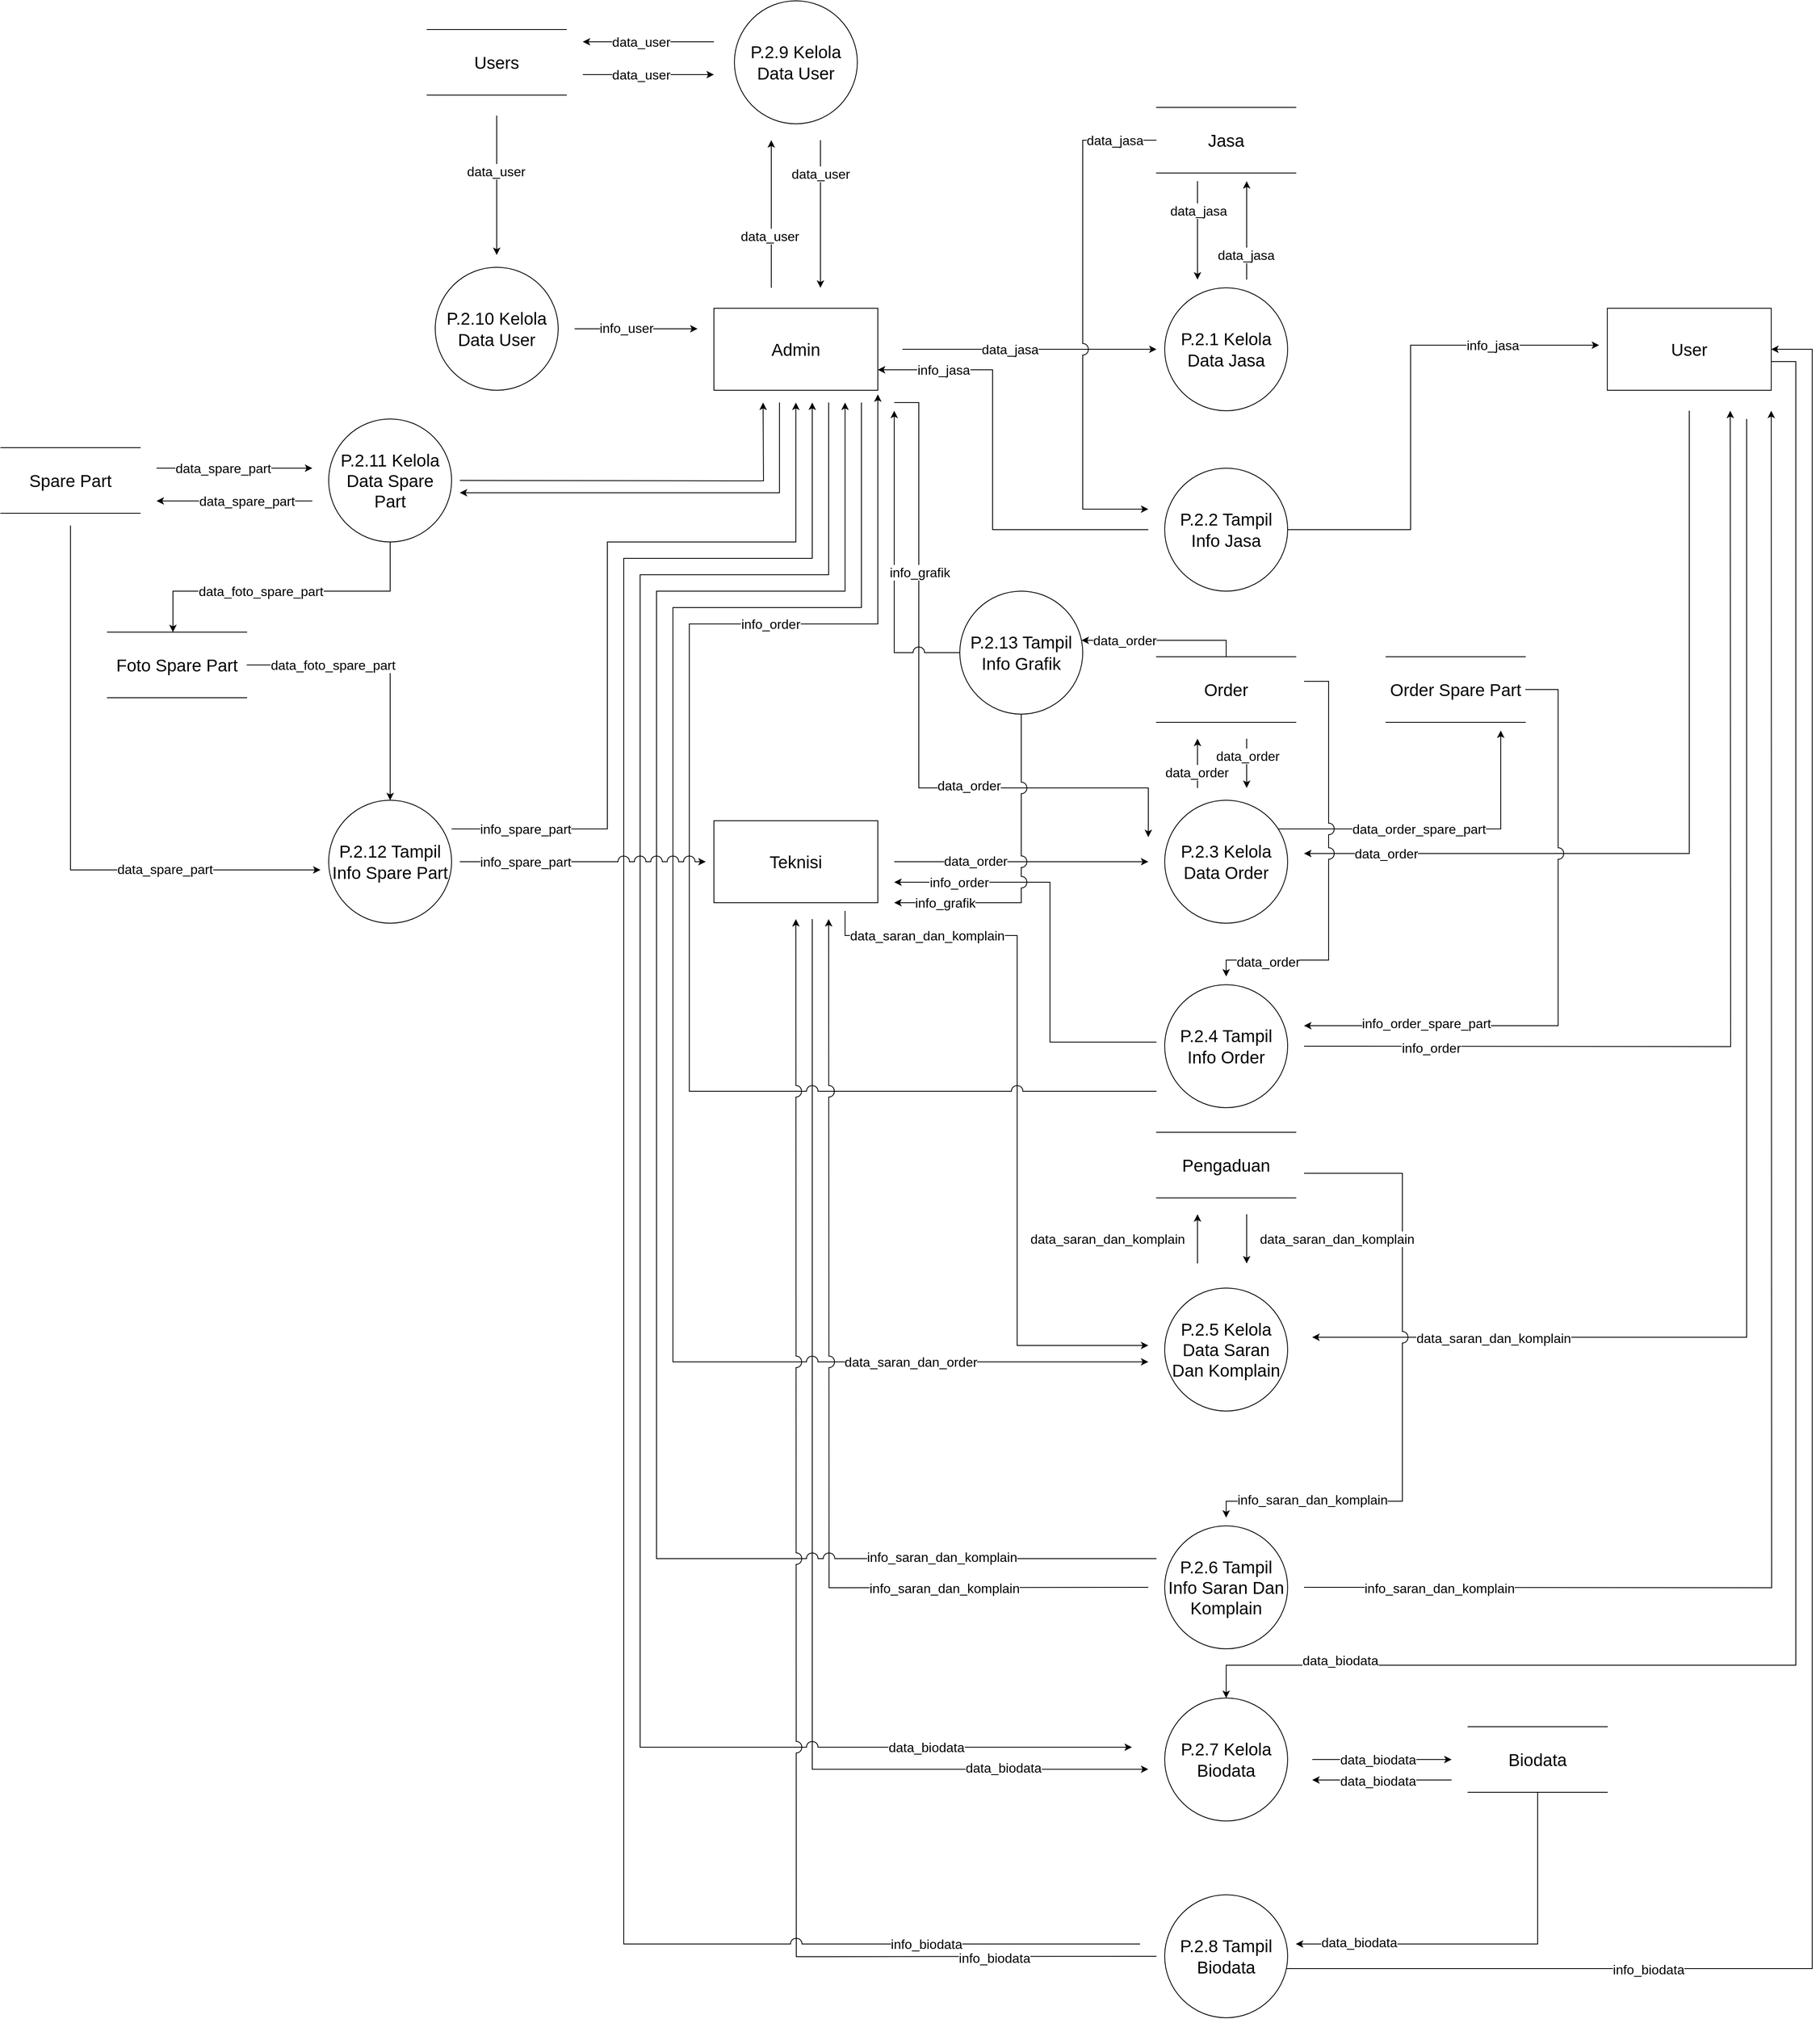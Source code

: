 <mxfile version="14.6.9" type="device"><diagram id="w1Unh3lNrorWxXxB8tH-" name="Page-1"><mxGraphModel dx="1483" dy="829" grid="1" gridSize="10" guides="1" tooltips="1" connect="1" arrows="1" fold="1" page="1" pageScale="1" pageWidth="3300" pageHeight="4681" math="0" shadow="0"><root><mxCell id="0"/><mxCell id="1" parent="0"/><mxCell id="UuaKGJRlWuBOhAWA-Xh8-10" style="edgeStyle=orthogonalEdgeStyle;rounded=0;orthogonalLoop=1;jettySize=auto;html=1;fontSize=21;jumpStyle=arc;jumpSize=14;" parent="1" edge="1"><mxGeometry relative="1" as="geometry"><mxPoint x="1630" y="1115" as="targetPoint"/><mxPoint x="1320" y="1115" as="sourcePoint"/></mxGeometry></mxCell><mxCell id="UuaKGJRlWuBOhAWA-Xh8-11" value="data_jasa" style="edgeLabel;html=1;align=center;verticalAlign=middle;resizable=0;points=[];fontSize=16;" parent="UuaKGJRlWuBOhAWA-Xh8-10" vertex="1" connectable="0"><mxGeometry x="-0.294" y="-5" relative="1" as="geometry"><mxPoint x="21" y="-5" as="offset"/></mxGeometry></mxCell><mxCell id="jmtIPmlPyoYbg2oE39mg-22" style="edgeStyle=orthogonalEdgeStyle;rounded=0;orthogonalLoop=1;jettySize=auto;html=1;fontSize=16;" parent="1" edge="1"><mxGeometry relative="1" as="geometry"><mxPoint x="1620" y="1710" as="targetPoint"/><mxPoint x="1310" y="1180" as="sourcePoint"/><Array as="points"><mxPoint x="1340" y="1180"/><mxPoint x="1340" y="1650"/><mxPoint x="1620" y="1650"/></Array></mxGeometry></mxCell><mxCell id="jmtIPmlPyoYbg2oE39mg-23" value="data_order" style="edgeLabel;html=1;align=center;verticalAlign=middle;resizable=0;points=[];fontSize=16;" parent="jmtIPmlPyoYbg2oE39mg-22" vertex="1" connectable="0"><mxGeometry x="0.504" y="3" relative="1" as="geometry"><mxPoint x="-71" as="offset"/></mxGeometry></mxCell><mxCell id="socjfnnnrOsSq2koSRuH-10" style="edgeStyle=orthogonalEdgeStyle;rounded=0;orthogonalLoop=1;jettySize=auto;html=1;fontSize=16;" parent="1" edge="1"><mxGeometry relative="1" as="geometry"><mxPoint x="1160" y="860" as="targetPoint"/><mxPoint x="1160" y="1040" as="sourcePoint"/></mxGeometry></mxCell><mxCell id="socjfnnnrOsSq2koSRuH-19" value="data_user" style="edgeLabel;html=1;align=center;verticalAlign=middle;resizable=0;points=[];fontSize=16;" parent="socjfnnnrOsSq2koSRuH-10" vertex="1" connectable="0"><mxGeometry x="-0.298" y="2" relative="1" as="geometry"><mxPoint as="offset"/></mxGeometry></mxCell><mxCell id="iPuf5PxbCSKWWS8DjYKo-8" style="edgeStyle=orthogonalEdgeStyle;rounded=0;orthogonalLoop=1;jettySize=auto;html=1;" parent="1" edge="1"><mxGeometry relative="1" as="geometry"><mxPoint x="780" y="1290" as="targetPoint"/><mxPoint x="1170" y="1180" as="sourcePoint"/><Array as="points"><mxPoint x="1170" y="1290"/></Array></mxGeometry></mxCell><mxCell id="UuaKGJRlWuBOhAWA-Xh8-1" value="Admin" style="rounded=0;whiteSpace=wrap;html=1;fontSize=21;" parent="1" vertex="1"><mxGeometry x="1090" y="1065" width="200" height="100" as="geometry"/></mxCell><mxCell id="jmtIPmlPyoYbg2oE39mg-12" style="edgeStyle=orthogonalEdgeStyle;rounded=0;orthogonalLoop=1;jettySize=auto;html=1;fontSize=16;" parent="1" edge="1"><mxGeometry relative="1" as="geometry"><mxPoint x="1620" y="1740" as="targetPoint"/><mxPoint x="1310" y="1740" as="sourcePoint"/></mxGeometry></mxCell><mxCell id="jmtIPmlPyoYbg2oE39mg-13" value="data_order" style="edgeLabel;html=1;align=center;verticalAlign=middle;resizable=0;points=[];fontSize=16;" parent="jmtIPmlPyoYbg2oE39mg-12" vertex="1" connectable="0"><mxGeometry x="-0.366" y="1" relative="1" as="geometry"><mxPoint as="offset"/></mxGeometry></mxCell><mxCell id="jmtIPmlPyoYbg2oE39mg-34" style="edgeStyle=orthogonalEdgeStyle;rounded=0;orthogonalLoop=1;jettySize=auto;html=1;fontSize=16;" parent="1" edge="1"><mxGeometry relative="1" as="geometry"><mxPoint x="1620" y="2330" as="targetPoint"/><mxPoint x="1250" y="1800" as="sourcePoint"/><Array as="points"><mxPoint x="1250" y="1800"/><mxPoint x="1250" y="1830"/><mxPoint x="1460" y="1830"/><mxPoint x="1460" y="2330"/></Array></mxGeometry></mxCell><mxCell id="jmtIPmlPyoYbg2oE39mg-35" value="data_saran_dan_komplain" style="edgeLabel;html=1;align=center;verticalAlign=middle;resizable=0;points=[];fontSize=16;" parent="jmtIPmlPyoYbg2oE39mg-34" vertex="1" connectable="0"><mxGeometry x="0.776" y="3" relative="1" as="geometry"><mxPoint x="-169" y="-497" as="offset"/></mxGeometry></mxCell><mxCell id="jmtIPmlPyoYbg2oE39mg-59" style="edgeStyle=orthogonalEdgeStyle;rounded=0;orthogonalLoop=1;jettySize=auto;html=1;fontSize=15;" parent="1" edge="1"><mxGeometry relative="1" as="geometry"><mxPoint x="1620" y="2846.857" as="targetPoint"/><mxPoint x="1210" y="1810" as="sourcePoint"/><Array as="points"><mxPoint x="1210" y="2847"/></Array></mxGeometry></mxCell><mxCell id="jmtIPmlPyoYbg2oE39mg-60" value="data_biodata" style="edgeLabel;html=1;align=center;verticalAlign=middle;resizable=0;points=[];fontSize=16;" parent="jmtIPmlPyoYbg2oE39mg-59" vertex="1" connectable="0"><mxGeometry x="0.755" y="2" relative="1" as="geometry"><mxPoint as="offset"/></mxGeometry></mxCell><mxCell id="UuaKGJRlWuBOhAWA-Xh8-2" value="Teknisi" style="rounded=0;whiteSpace=wrap;html=1;fontSize=21;" parent="1" vertex="1"><mxGeometry x="1090" y="1690" width="200" height="100" as="geometry"/></mxCell><mxCell id="jmtIPmlPyoYbg2oE39mg-16" style="edgeStyle=orthogonalEdgeStyle;rounded=0;orthogonalLoop=1;jettySize=auto;html=1;fontSize=16;jumpStyle=arc;jumpSize=14;" parent="1" edge="1"><mxGeometry relative="1" as="geometry"><mxPoint x="1810" y="1730" as="targetPoint"/><mxPoint x="2280" y="1190" as="sourcePoint"/><Array as="points"><mxPoint x="2280" y="1730"/><mxPoint x="1820" y="1730"/></Array></mxGeometry></mxCell><mxCell id="jmtIPmlPyoYbg2oE39mg-17" value="data_order" style="edgeLabel;html=1;align=center;verticalAlign=middle;resizable=0;points=[];fontSize=16;" parent="jmtIPmlPyoYbg2oE39mg-16" vertex="1" connectable="0"><mxGeometry x="0.826" y="3" relative="1" as="geometry"><mxPoint x="12" y="-3" as="offset"/></mxGeometry></mxCell><mxCell id="jmtIPmlPyoYbg2oE39mg-32" style="edgeStyle=orthogonalEdgeStyle;rounded=0;orthogonalLoop=1;jettySize=auto;html=1;fontSize=16;" parent="1" edge="1"><mxGeometry relative="1" as="geometry"><mxPoint x="1820" y="2320" as="targetPoint"/><mxPoint x="2350" y="1200" as="sourcePoint"/><Array as="points"><mxPoint x="2350" y="2320"/></Array></mxGeometry></mxCell><mxCell id="jmtIPmlPyoYbg2oE39mg-33" value="data_saran_dan_komplain" style="edgeLabel;html=1;align=center;verticalAlign=middle;resizable=0;points=[];fontSize=16;" parent="jmtIPmlPyoYbg2oE39mg-32" vertex="1" connectable="0"><mxGeometry x="0.732" y="1" relative="1" as="geometry"><mxPoint as="offset"/></mxGeometry></mxCell><mxCell id="cUzFhUMAdUCHoCYeJ3Kp-6" style="edgeStyle=orthogonalEdgeStyle;rounded=0;jumpStyle=arc;jumpSize=14;orthogonalLoop=1;jettySize=auto;html=1;fontSize=16;" parent="1" source="jmtIPmlPyoYbg2oE39mg-63" target="UuaKGJRlWuBOhAWA-Xh8-3" edge="1"><mxGeometry relative="1" as="geometry"><Array as="points"><mxPoint x="2430" y="3090"/><mxPoint x="2430" y="1115"/></Array></mxGeometry></mxCell><mxCell id="cUzFhUMAdUCHoCYeJ3Kp-7" value="info_biodata" style="edgeLabel;html=1;align=center;verticalAlign=middle;resizable=0;points=[];fontSize=16;" parent="cUzFhUMAdUCHoCYeJ3Kp-6" vertex="1" connectable="0"><mxGeometry x="0.749" y="-1" relative="1" as="geometry"><mxPoint x="-201" y="1691" as="offset"/></mxGeometry></mxCell><mxCell id="cUzFhUMAdUCHoCYeJ3Kp-8" style="edgeStyle=orthogonalEdgeStyle;rounded=0;jumpStyle=arc;jumpSize=14;orthogonalLoop=1;jettySize=auto;html=1;fontSize=16;" parent="1" source="UuaKGJRlWuBOhAWA-Xh8-3" target="jmtIPmlPyoYbg2oE39mg-51" edge="1"><mxGeometry relative="1" as="geometry"><Array as="points"><mxPoint x="2410" y="1130"/><mxPoint x="2410" y="2720"/><mxPoint x="1715" y="2720"/></Array></mxGeometry></mxCell><mxCell id="cUzFhUMAdUCHoCYeJ3Kp-9" value="data_biodata" style="edgeLabel;html=1;align=center;verticalAlign=middle;resizable=0;points=[];fontSize=16;" parent="cUzFhUMAdUCHoCYeJ3Kp-8" vertex="1" connectable="0"><mxGeometry x="0.847" y="-6" relative="1" as="geometry"><mxPoint x="-1" as="offset"/></mxGeometry></mxCell><mxCell id="UuaKGJRlWuBOhAWA-Xh8-3" value="User" style="rounded=0;whiteSpace=wrap;html=1;fontSize=21;" parent="1" vertex="1"><mxGeometry x="2180" y="1065" width="200" height="100" as="geometry"/></mxCell><mxCell id="UuaKGJRlWuBOhAWA-Xh8-4" value="P.2.1 Kelola Data Jasa" style="ellipse;whiteSpace=wrap;html=1;aspect=fixed;fontSize=21;" parent="1" vertex="1"><mxGeometry x="1640" y="1040" width="150" height="150" as="geometry"/></mxCell><mxCell id="UuaKGJRlWuBOhAWA-Xh8-6" style="edgeStyle=orthogonalEdgeStyle;rounded=0;orthogonalLoop=1;jettySize=auto;html=1;fontSize=21;" parent="1" edge="1"><mxGeometry relative="1" as="geometry"><mxPoint x="1680" y="1030" as="targetPoint"/><mxPoint x="1680" y="910" as="sourcePoint"/></mxGeometry></mxCell><mxCell id="UuaKGJRlWuBOhAWA-Xh8-7" value="&lt;font style=&quot;font-size: 16px;&quot;&gt;data_jasa&lt;/font&gt;" style="edgeLabel;html=1;align=center;verticalAlign=middle;resizable=0;points=[];fontSize=16;" parent="UuaKGJRlWuBOhAWA-Xh8-6" vertex="1" connectable="0"><mxGeometry x="-0.401" y="1" relative="1" as="geometry"><mxPoint as="offset"/></mxGeometry></mxCell><mxCell id="UuaKGJRlWuBOhAWA-Xh8-16" style="edgeStyle=orthogonalEdgeStyle;rounded=0;orthogonalLoop=1;jettySize=auto;html=1;fontSize=21;jumpStyle=arc;jumpSize=14;" parent="1" source="UuaKGJRlWuBOhAWA-Xh8-5" edge="1"><mxGeometry relative="1" as="geometry"><mxPoint x="1620" y="1310" as="targetPoint"/><Array as="points"><mxPoint x="1540" y="860"/><mxPoint x="1540" y="1310"/></Array></mxGeometry></mxCell><mxCell id="UuaKGJRlWuBOhAWA-Xh8-17" value="data_jasa" style="edgeLabel;html=1;align=center;verticalAlign=middle;resizable=0;points=[];fontSize=16;" parent="UuaKGJRlWuBOhAWA-Xh8-16" vertex="1" connectable="0"><mxGeometry x="-0.774" y="1" relative="1" as="geometry"><mxPoint x="19" y="-1" as="offset"/></mxGeometry></mxCell><mxCell id="UuaKGJRlWuBOhAWA-Xh8-5" value="Jasa" style="shape=partialRectangle;whiteSpace=wrap;html=1;left=0;right=0;fillColor=none;fontSize=21;" parent="1" vertex="1"><mxGeometry x="1630" y="820" width="170" height="80" as="geometry"/></mxCell><mxCell id="UuaKGJRlWuBOhAWA-Xh8-8" style="edgeStyle=orthogonalEdgeStyle;rounded=0;orthogonalLoop=1;jettySize=auto;html=1;fontSize=21;" parent="1" edge="1"><mxGeometry relative="1" as="geometry"><mxPoint x="1740" y="910.0" as="targetPoint"/><mxPoint x="1740" y="1030" as="sourcePoint"/></mxGeometry></mxCell><mxCell id="UuaKGJRlWuBOhAWA-Xh8-9" value="&lt;font style=&quot;font-size: 16px;&quot;&gt;data_jasa&lt;/font&gt;" style="edgeLabel;html=1;align=center;verticalAlign=middle;resizable=0;points=[];fontSize=16;" parent="UuaKGJRlWuBOhAWA-Xh8-8" vertex="1" connectable="0"><mxGeometry x="-0.401" y="1" relative="1" as="geometry"><mxPoint y="6" as="offset"/></mxGeometry></mxCell><mxCell id="UuaKGJRlWuBOhAWA-Xh8-14" style="edgeStyle=orthogonalEdgeStyle;rounded=0;orthogonalLoop=1;jettySize=auto;html=1;fontSize=21;entryX=1;entryY=0.75;entryDx=0;entryDy=0;" parent="1" target="UuaKGJRlWuBOhAWA-Xh8-1" edge="1"><mxGeometry relative="1" as="geometry"><mxPoint x="1300" y="1140" as="targetPoint"/><mxPoint x="1620" y="1335" as="sourcePoint"/><Array as="points"><mxPoint x="1430" y="1335"/><mxPoint x="1430" y="1140"/></Array></mxGeometry></mxCell><mxCell id="UuaKGJRlWuBOhAWA-Xh8-15" value="info_jasa" style="edgeLabel;html=1;align=center;verticalAlign=middle;resizable=0;points=[];fontSize=16;" parent="UuaKGJRlWuBOhAWA-Xh8-14" vertex="1" connectable="0"><mxGeometry x="-0.64" y="-3" relative="1" as="geometry"><mxPoint x="-156" y="-192" as="offset"/></mxGeometry></mxCell><mxCell id="jmtIPmlPyoYbg2oE39mg-1" style="edgeStyle=orthogonalEdgeStyle;rounded=0;orthogonalLoop=1;jettySize=auto;html=1;" parent="1" source="UuaKGJRlWuBOhAWA-Xh8-13" edge="1"><mxGeometry relative="1" as="geometry"><mxPoint x="2170" y="1110" as="targetPoint"/><Array as="points"><mxPoint x="1940" y="1335"/><mxPoint x="1940" y="1110"/></Array></mxGeometry></mxCell><mxCell id="jmtIPmlPyoYbg2oE39mg-2" value="info_jasa" style="edgeLabel;html=1;align=center;verticalAlign=middle;resizable=0;points=[];fontSize=16;" parent="jmtIPmlPyoYbg2oE39mg-1" vertex="1" connectable="0"><mxGeometry x="0.526" relative="1" as="geometry"><mxPoint x="13" as="offset"/></mxGeometry></mxCell><mxCell id="UuaKGJRlWuBOhAWA-Xh8-13" value="P.2.2 Tampil Info Jasa" style="ellipse;whiteSpace=wrap;html=1;aspect=fixed;fontSize=21;" parent="1" vertex="1"><mxGeometry x="1640" y="1260" width="150" height="150" as="geometry"/></mxCell><mxCell id="jmtIPmlPyoYbg2oE39mg-7" style="edgeStyle=orthogonalEdgeStyle;rounded=0;orthogonalLoop=1;jettySize=auto;html=1;fontSize=16;" parent="1" edge="1"><mxGeometry relative="1" as="geometry"><mxPoint x="1680" y="1590" as="targetPoint"/><mxPoint x="1680" y="1650" as="sourcePoint"/></mxGeometry></mxCell><mxCell id="jmtIPmlPyoYbg2oE39mg-9" value="data_order" style="edgeLabel;html=1;align=center;verticalAlign=middle;resizable=0;points=[];fontSize=16;" parent="jmtIPmlPyoYbg2oE39mg-7" vertex="1" connectable="0"><mxGeometry x="0.181" y="1" relative="1" as="geometry"><mxPoint y="16" as="offset"/></mxGeometry></mxCell><mxCell id="cUzFhUMAdUCHoCYeJ3Kp-2" style="edgeStyle=orthogonalEdgeStyle;rounded=0;orthogonalLoop=1;jettySize=auto;html=1;" parent="1" source="jmtIPmlPyoYbg2oE39mg-4" edge="1"><mxGeometry relative="1" as="geometry"><mxPoint x="2050" y="1580" as="targetPoint"/><Array as="points"><mxPoint x="2050" y="1700"/><mxPoint x="2050" y="1580"/></Array></mxGeometry></mxCell><mxCell id="cUzFhUMAdUCHoCYeJ3Kp-3" value="data_order_spare_part" style="edgeLabel;html=1;align=center;verticalAlign=middle;resizable=0;points=[];fontSize=16;" parent="cUzFhUMAdUCHoCYeJ3Kp-2" vertex="1" connectable="0"><mxGeometry x="-0.42" relative="1" as="geometry"><mxPoint x="58" as="offset"/></mxGeometry></mxCell><mxCell id="jmtIPmlPyoYbg2oE39mg-4" value="P.2.3 Kelola Data Order" style="ellipse;whiteSpace=wrap;html=1;aspect=fixed;fontSize=21;" parent="1" vertex="1"><mxGeometry x="1640" y="1665" width="150" height="150" as="geometry"/></mxCell><mxCell id="jmtIPmlPyoYbg2oE39mg-30" style="edgeStyle=orthogonalEdgeStyle;rounded=0;orthogonalLoop=1;jettySize=auto;html=1;fontSize=16;jumpStyle=arc;jumpSize=14;" parent="1" edge="1"><mxGeometry relative="1" as="geometry"><mxPoint x="1715" y="1880" as="targetPoint"/><mxPoint x="1810" y="1520" as="sourcePoint"/><Array as="points"><mxPoint x="1840" y="1520"/><mxPoint x="1840" y="1860"/><mxPoint x="1715" y="1860"/></Array></mxGeometry></mxCell><mxCell id="jmtIPmlPyoYbg2oE39mg-31" value="data_order" style="edgeLabel;html=1;align=center;verticalAlign=middle;resizable=0;points=[];fontSize=16;" parent="jmtIPmlPyoYbg2oE39mg-30" vertex="1" connectable="0"><mxGeometry x="0.727" y="2" relative="1" as="geometry"><mxPoint as="offset"/></mxGeometry></mxCell><mxCell id="rI66ce87fwfzyTwtC5DN-2" style="edgeStyle=orthogonalEdgeStyle;rounded=0;jumpStyle=arc;jumpSize=14;orthogonalLoop=1;jettySize=auto;html=1;exitX=0.5;exitY=0;exitDx=0;exitDy=0;" parent="1" source="jmtIPmlPyoYbg2oE39mg-6" target="rI66ce87fwfzyTwtC5DN-1" edge="1"><mxGeometry relative="1" as="geometry"><Array as="points"><mxPoint x="1715" y="1470"/></Array></mxGeometry></mxCell><mxCell id="rI66ce87fwfzyTwtC5DN-3" value="data_order" style="edgeLabel;html=1;align=center;verticalAlign=middle;resizable=0;points=[];fontSize=16;" parent="rI66ce87fwfzyTwtC5DN-2" vertex="1" connectable="0"><mxGeometry x="0.463" relative="1" as="geometry"><mxPoint as="offset"/></mxGeometry></mxCell><mxCell id="jmtIPmlPyoYbg2oE39mg-6" value="Order" style="shape=partialRectangle;whiteSpace=wrap;html=1;left=0;right=0;fillColor=none;fontSize=21;" parent="1" vertex="1"><mxGeometry x="1630" y="1490" width="170" height="80" as="geometry"/></mxCell><mxCell id="jmtIPmlPyoYbg2oE39mg-8" style="edgeStyle=orthogonalEdgeStyle;rounded=0;orthogonalLoop=1;jettySize=auto;html=1;fontSize=16;" parent="1" edge="1"><mxGeometry relative="1" as="geometry"><mxPoint x="1740" y="1650" as="targetPoint"/><mxPoint x="1740" y="1590" as="sourcePoint"/></mxGeometry></mxCell><mxCell id="jmtIPmlPyoYbg2oE39mg-10" value="data_order" style="edgeLabel;html=1;align=center;verticalAlign=middle;resizable=0;points=[];fontSize=16;" parent="jmtIPmlPyoYbg2oE39mg-8" vertex="1" connectable="0"><mxGeometry x="-0.715" y="1" relative="1" as="geometry"><mxPoint y="12" as="offset"/></mxGeometry></mxCell><mxCell id="jmtIPmlPyoYbg2oE39mg-14" style="edgeStyle=orthogonalEdgeStyle;rounded=0;orthogonalLoop=1;jettySize=auto;html=1;fontSize=16;" parent="1" edge="1"><mxGeometry relative="1" as="geometry"><mxPoint x="1630" y="1960" as="sourcePoint"/><mxPoint x="1310" y="1765" as="targetPoint"/><Array as="points"><mxPoint x="1630" y="1960"/><mxPoint x="1500" y="1960"/><mxPoint x="1500" y="1765"/></Array></mxGeometry></mxCell><mxCell id="jmtIPmlPyoYbg2oE39mg-15" value="info_order" style="edgeLabel;html=1;align=center;verticalAlign=middle;resizable=0;points=[];fontSize=16;" parent="jmtIPmlPyoYbg2oE39mg-14" vertex="1" connectable="0"><mxGeometry x="0.826" relative="1" as="geometry"><mxPoint x="34" as="offset"/></mxGeometry></mxCell><mxCell id="jmtIPmlPyoYbg2oE39mg-18" style="edgeStyle=orthogonalEdgeStyle;rounded=0;orthogonalLoop=1;jettySize=auto;html=1;fontSize=16;" parent="1" edge="1"><mxGeometry relative="1" as="geometry"><mxPoint x="2330" y="1190" as="targetPoint"/><mxPoint x="1810" y="1965" as="sourcePoint"/></mxGeometry></mxCell><mxCell id="jmtIPmlPyoYbg2oE39mg-19" value="info_order" style="edgeLabel;html=1;align=center;verticalAlign=middle;resizable=0;points=[];fontSize=16;" parent="jmtIPmlPyoYbg2oE39mg-18" vertex="1" connectable="0"><mxGeometry x="-0.761" y="-2" relative="1" as="geometry"><mxPoint as="offset"/></mxGeometry></mxCell><mxCell id="jmtIPmlPyoYbg2oE39mg-20" style="edgeStyle=orthogonalEdgeStyle;rounded=0;orthogonalLoop=1;jettySize=auto;html=1;fontSize=16;jumpStyle=arc;jumpSize=14;" parent="1" edge="1"><mxGeometry relative="1" as="geometry"><mxPoint x="1290" y="1170" as="targetPoint"/><mxPoint x="1630" y="2020" as="sourcePoint"/><Array as="points"><mxPoint x="1060" y="2020"/><mxPoint x="1060" y="1450"/><mxPoint x="1290" y="1450"/><mxPoint x="1290" y="1180"/></Array></mxGeometry></mxCell><mxCell id="jmtIPmlPyoYbg2oE39mg-21" value="info_order" style="edgeLabel;html=1;align=center;verticalAlign=middle;resizable=0;points=[];fontSize=16;" parent="jmtIPmlPyoYbg2oE39mg-20" vertex="1" connectable="0"><mxGeometry x="0.501" relative="1" as="geometry"><mxPoint as="offset"/></mxGeometry></mxCell><mxCell id="iPuf5PxbCSKWWS8DjYKo-21" style="edgeStyle=orthogonalEdgeStyle;rounded=0;orthogonalLoop=1;jettySize=auto;html=1;fontSize=16;exitX=0.5;exitY=1;exitDx=0;exitDy=0;jumpStyle=arc;jumpSize=14;" parent="1" source="rI66ce87fwfzyTwtC5DN-1" edge="1"><mxGeometry relative="1" as="geometry"><mxPoint x="1310" y="1790" as="targetPoint"/><mxPoint x="1630" y="1980" as="sourcePoint"/><Array as="points"><mxPoint x="1465" y="1790"/></Array></mxGeometry></mxCell><mxCell id="iPuf5PxbCSKWWS8DjYKo-22" value="info_grafik" style="edgeLabel;html=1;align=center;verticalAlign=middle;resizable=0;points=[];fontSize=16;" parent="iPuf5PxbCSKWWS8DjYKo-21" vertex="1" connectable="0"><mxGeometry x="0.559" relative="1" as="geometry"><mxPoint x="-23" as="offset"/></mxGeometry></mxCell><mxCell id="iPuf5PxbCSKWWS8DjYKo-23" style="edgeStyle=orthogonalEdgeStyle;rounded=0;orthogonalLoop=1;jettySize=auto;html=1;fontSize=16;jumpStyle=arc;jumpSize=14;exitX=0;exitY=0.5;exitDx=0;exitDy=0;" parent="1" source="rI66ce87fwfzyTwtC5DN-1" edge="1"><mxGeometry relative="1" as="geometry"><mxPoint x="1310" y="1190" as="targetPoint"/><mxPoint x="1630" y="1940" as="sourcePoint"/><Array as="points"><mxPoint x="1310" y="1485"/></Array></mxGeometry></mxCell><mxCell id="iPuf5PxbCSKWWS8DjYKo-24" value="info_grafik" style="edgeLabel;html=1;align=center;verticalAlign=middle;resizable=0;points=[];fontSize=16;" parent="iPuf5PxbCSKWWS8DjYKo-23" vertex="1" connectable="0"><mxGeometry x="-0.051" y="-3" relative="1" as="geometry"><mxPoint x="28" as="offset"/></mxGeometry></mxCell><mxCell id="jmtIPmlPyoYbg2oE39mg-11" value="P.2.4 Tampil Info Order" style="ellipse;whiteSpace=wrap;html=1;aspect=fixed;fontSize=21;" parent="1" vertex="1"><mxGeometry x="1640" y="1890" width="150" height="150" as="geometry"/></mxCell><mxCell id="jmtIPmlPyoYbg2oE39mg-24" value="P.2.5 Kelola Data Saran Dan Komplain" style="ellipse;whiteSpace=wrap;html=1;aspect=fixed;fontSize=21;" parent="1" vertex="1"><mxGeometry x="1640" y="2260" width="150" height="150" as="geometry"/></mxCell><mxCell id="jmtIPmlPyoYbg2oE39mg-25" style="edgeStyle=orthogonalEdgeStyle;rounded=0;orthogonalLoop=1;jettySize=auto;html=1;fontSize=16;" parent="1" edge="1"><mxGeometry relative="1" as="geometry"><mxPoint x="1680" y="2170" as="targetPoint"/><mxPoint x="1680" y="2230" as="sourcePoint"/></mxGeometry></mxCell><mxCell id="jmtIPmlPyoYbg2oE39mg-26" value="data_saran_dan_komplain" style="edgeLabel;html=1;align=center;verticalAlign=middle;resizable=0;points=[];fontSize=16;" parent="jmtIPmlPyoYbg2oE39mg-25" vertex="1" connectable="0"><mxGeometry x="0.181" y="1" relative="1" as="geometry"><mxPoint x="-109" y="5" as="offset"/></mxGeometry></mxCell><mxCell id="jmtIPmlPyoYbg2oE39mg-40" style="edgeStyle=orthogonalEdgeStyle;rounded=0;orthogonalLoop=1;jettySize=auto;html=1;fontSize=16;jumpStyle=arc;jumpSize=14;" parent="1" edge="1"><mxGeometry relative="1" as="geometry"><mxPoint x="1715" y="2540" as="targetPoint"/><mxPoint x="1810" y="2120" as="sourcePoint"/><Array as="points"><mxPoint x="1930" y="2120"/><mxPoint x="1930" y="2520"/><mxPoint x="1715" y="2520"/></Array></mxGeometry></mxCell><mxCell id="jmtIPmlPyoYbg2oE39mg-41" value="info_saran_dan_komplain" style="edgeLabel;html=1;align=center;verticalAlign=middle;resizable=0;points=[];fontSize=16;" parent="jmtIPmlPyoYbg2oE39mg-40" vertex="1" connectable="0"><mxGeometry x="0.772" y="-2" relative="1" as="geometry"><mxPoint x="39" as="offset"/></mxGeometry></mxCell><mxCell id="jmtIPmlPyoYbg2oE39mg-27" value="Pengaduan" style="shape=partialRectangle;whiteSpace=wrap;html=1;left=0;right=0;fillColor=none;fontSize=21;" parent="1" vertex="1"><mxGeometry x="1630" y="2070" width="170" height="80" as="geometry"/></mxCell><mxCell id="jmtIPmlPyoYbg2oE39mg-28" style="edgeStyle=orthogonalEdgeStyle;rounded=0;orthogonalLoop=1;jettySize=auto;html=1;fontSize=16;" parent="1" edge="1"><mxGeometry relative="1" as="geometry"><mxPoint x="1740" y="2230" as="targetPoint"/><mxPoint x="1740" y="2170" as="sourcePoint"/></mxGeometry></mxCell><mxCell id="jmtIPmlPyoYbg2oE39mg-29" value="data_saran_dan_komplain" style="edgeLabel;html=1;align=center;verticalAlign=middle;resizable=0;points=[];fontSize=16;" parent="jmtIPmlPyoYbg2oE39mg-28" vertex="1" connectable="0"><mxGeometry x="-0.715" y="1" relative="1" as="geometry"><mxPoint x="109" y="21" as="offset"/></mxGeometry></mxCell><mxCell id="jmtIPmlPyoYbg2oE39mg-37" style="edgeStyle=orthogonalEdgeStyle;rounded=0;orthogonalLoop=1;jettySize=auto;html=1;fontSize=16;jumpStyle=arc;jumpSize=14;" parent="1" edge="1"><mxGeometry relative="1" as="geometry"><mxPoint x="1620" y="2350" as="targetPoint"/><mxPoint x="1270" y="1180" as="sourcePoint"/><Array as="points"><mxPoint x="1270" y="1430"/><mxPoint x="1040" y="1430"/><mxPoint x="1040" y="2350"/></Array></mxGeometry></mxCell><mxCell id="jmtIPmlPyoYbg2oE39mg-38" value="data_saran_dan_order" style="edgeLabel;html=1;align=center;verticalAlign=middle;resizable=0;points=[];fontSize=16;" parent="jmtIPmlPyoYbg2oE39mg-37" vertex="1" connectable="0"><mxGeometry x="0.501" relative="1" as="geometry"><mxPoint x="204" as="offset"/></mxGeometry></mxCell><mxCell id="jmtIPmlPyoYbg2oE39mg-46" style="edgeStyle=orthogonalEdgeStyle;rounded=0;orthogonalLoop=1;jettySize=auto;html=1;fontSize=16;jumpStyle=arc;jumpSize=14;" parent="1" edge="1"><mxGeometry relative="1" as="geometry"><mxPoint x="1230" y="1810" as="targetPoint"/><mxPoint x="1620" y="2625" as="sourcePoint"/></mxGeometry></mxCell><mxCell id="jmtIPmlPyoYbg2oE39mg-47" value="info_saran_dan_komplain" style="edgeLabel;html=1;align=center;verticalAlign=middle;resizable=0;points=[];fontSize=16;" parent="jmtIPmlPyoYbg2oE39mg-46" vertex="1" connectable="0"><mxGeometry x="-0.505" y="3" relative="1" as="geometry"><mxPoint x="49" y="-3" as="offset"/></mxGeometry></mxCell><mxCell id="jmtIPmlPyoYbg2oE39mg-48" style="edgeStyle=orthogonalEdgeStyle;rounded=0;orthogonalLoop=1;jettySize=auto;html=1;fontSize=16;" parent="1" edge="1"><mxGeometry relative="1" as="geometry"><mxPoint x="2380" y="1190" as="targetPoint"/><mxPoint x="1810" y="2625" as="sourcePoint"/></mxGeometry></mxCell><mxCell id="jmtIPmlPyoYbg2oE39mg-49" value="info_saran_dan_komplain" style="edgeLabel;html=1;align=center;verticalAlign=middle;resizable=0;points=[];fontSize=16;" parent="jmtIPmlPyoYbg2oE39mg-48" vertex="1" connectable="0"><mxGeometry x="-0.836" y="-1" relative="1" as="geometry"><mxPoint as="offset"/></mxGeometry></mxCell><mxCell id="jmtIPmlPyoYbg2oE39mg-39" value="P.2.6 Tampil Info Saran Dan Komplain" style="ellipse;whiteSpace=wrap;html=1;aspect=fixed;fontSize=21;" parent="1" vertex="1"><mxGeometry x="1640" y="2550" width="150" height="150" as="geometry"/></mxCell><mxCell id="jmtIPmlPyoYbg2oE39mg-43" style="edgeStyle=orthogonalEdgeStyle;rounded=0;orthogonalLoop=1;jettySize=auto;html=1;fontSize=16;jumpStyle=arc;jumpSize=14;" parent="1" edge="1"><mxGeometry relative="1" as="geometry"><mxPoint x="1250" y="1180" as="targetPoint"/><mxPoint x="1630" y="2590" as="sourcePoint"/><Array as="points"><mxPoint x="1600" y="2590"/><mxPoint x="1020" y="2590"/><mxPoint x="1020" y="1410"/><mxPoint x="1250" y="1410"/></Array></mxGeometry></mxCell><mxCell id="jmtIPmlPyoYbg2oE39mg-45" value="info_saran_dan_komplain" style="edgeLabel;html=1;align=center;verticalAlign=middle;resizable=0;points=[];fontSize=16;" parent="jmtIPmlPyoYbg2oE39mg-43" vertex="1" connectable="0"><mxGeometry x="-0.767" y="-2" relative="1" as="geometry"><mxPoint as="offset"/></mxGeometry></mxCell><mxCell id="jmtIPmlPyoYbg2oE39mg-54" style="edgeStyle=orthogonalEdgeStyle;rounded=0;orthogonalLoop=1;jettySize=auto;html=1;" parent="1" edge="1"><mxGeometry relative="1" as="geometry"><mxPoint x="1990" y="2835" as="targetPoint"/><mxPoint x="1820" y="2835" as="sourcePoint"/></mxGeometry></mxCell><mxCell id="jmtIPmlPyoYbg2oE39mg-56" value="data_biodata" style="edgeLabel;html=1;align=center;verticalAlign=middle;resizable=0;points=[];fontSize=16;" parent="jmtIPmlPyoYbg2oE39mg-54" vertex="1" connectable="0"><mxGeometry x="-0.285" y="-1" relative="1" as="geometry"><mxPoint x="19" y="-1" as="offset"/></mxGeometry></mxCell><mxCell id="jmtIPmlPyoYbg2oE39mg-51" value="P.2.7 Kelola Biodata" style="ellipse;whiteSpace=wrap;html=1;aspect=fixed;fontSize=21;" parent="1" vertex="1"><mxGeometry x="1640" y="2760" width="150" height="150" as="geometry"/></mxCell><mxCell id="jmtIPmlPyoYbg2oE39mg-64" style="edgeStyle=orthogonalEdgeStyle;rounded=0;orthogonalLoop=1;jettySize=auto;html=1;fontSize=15;" parent="1" source="jmtIPmlPyoYbg2oE39mg-53" edge="1"><mxGeometry relative="1" as="geometry"><mxPoint x="1800" y="3060" as="targetPoint"/><Array as="points"><mxPoint x="2095" y="3060"/></Array></mxGeometry></mxCell><mxCell id="jmtIPmlPyoYbg2oE39mg-65" value="data_biodata" style="edgeLabel;html=1;align=center;verticalAlign=middle;resizable=0;points=[];fontSize=16;" parent="jmtIPmlPyoYbg2oE39mg-64" vertex="1" connectable="0"><mxGeometry x="0.682" y="-2" relative="1" as="geometry"><mxPoint as="offset"/></mxGeometry></mxCell><mxCell id="jmtIPmlPyoYbg2oE39mg-53" value="Biodata" style="shape=partialRectangle;whiteSpace=wrap;html=1;left=0;right=0;fillColor=none;fontSize=21;" parent="1" vertex="1"><mxGeometry x="2010" y="2795" width="170" height="80" as="geometry"/></mxCell><mxCell id="jmtIPmlPyoYbg2oE39mg-55" style="edgeStyle=orthogonalEdgeStyle;rounded=0;orthogonalLoop=1;jettySize=auto;html=1;" parent="1" edge="1"><mxGeometry relative="1" as="geometry"><mxPoint x="1820" y="2860" as="targetPoint"/><mxPoint x="1990" y="2860" as="sourcePoint"/></mxGeometry></mxCell><mxCell id="jmtIPmlPyoYbg2oE39mg-57" value="data_biodata" style="edgeLabel;html=1;align=center;verticalAlign=middle;resizable=0;points=[];fontSize=16;" parent="jmtIPmlPyoYbg2oE39mg-55" vertex="1" connectable="0"><mxGeometry x="0.32" y="1" relative="1" as="geometry"><mxPoint x="22" as="offset"/></mxGeometry></mxCell><mxCell id="jmtIPmlPyoYbg2oE39mg-61" style="edgeStyle=orthogonalEdgeStyle;rounded=0;orthogonalLoop=1;jettySize=auto;html=1;fontSize=16;jumpStyle=arc;jumpSize=14;" parent="1" edge="1"><mxGeometry relative="1" as="geometry"><mxPoint x="1600" y="2820" as="targetPoint"/><mxPoint x="1230" y="1180" as="sourcePoint"/><Array as="points"><mxPoint x="1230" y="1390"/><mxPoint x="1000" y="1390"/><mxPoint x="1000" y="2820"/></Array></mxGeometry></mxCell><mxCell id="jmtIPmlPyoYbg2oE39mg-62" value="data_biodata" style="edgeLabel;html=1;align=center;verticalAlign=middle;resizable=0;points=[];fontSize=16;" parent="jmtIPmlPyoYbg2oE39mg-61" vertex="1" connectable="0"><mxGeometry x="-0.767" y="-2" relative="1" as="geometry"><mxPoint x="197" y="1432" as="offset"/></mxGeometry></mxCell><mxCell id="socjfnnnrOsSq2koSRuH-1" style="edgeStyle=orthogonalEdgeStyle;rounded=0;orthogonalLoop=1;jettySize=auto;html=1;jumpStyle=arc;jumpSize=14;" parent="1" edge="1"><mxGeometry relative="1" as="geometry"><mxPoint x="1190" y="1810" as="targetPoint"/><mxPoint x="1630" y="3075" as="sourcePoint"/></mxGeometry></mxCell><mxCell id="socjfnnnrOsSq2koSRuH-2" value="info_biodata" style="edgeLabel;html=1;align=center;verticalAlign=middle;resizable=0;points=[];fontSize=16;" parent="socjfnnnrOsSq2koSRuH-1" vertex="1" connectable="0"><mxGeometry x="-0.767" y="2" relative="1" as="geometry"><mxPoint as="offset"/></mxGeometry></mxCell><mxCell id="jmtIPmlPyoYbg2oE39mg-63" value="P.2.8 Tampil Biodata" style="ellipse;whiteSpace=wrap;html=1;aspect=fixed;fontSize=21;" parent="1" vertex="1"><mxGeometry x="1640" y="3000" width="150" height="150" as="geometry"/></mxCell><mxCell id="socjfnnnrOsSq2koSRuH-4" style="edgeStyle=orthogonalEdgeStyle;rounded=0;orthogonalLoop=1;jettySize=auto;html=1;fontSize=16;jumpStyle=arc;jumpSize=14;" parent="1" edge="1"><mxGeometry relative="1" as="geometry"><mxPoint x="1210" y="1180" as="targetPoint"/><mxPoint x="1610" y="3060" as="sourcePoint"/><Array as="points"><mxPoint x="980" y="3060"/><mxPoint x="980" y="1370"/><mxPoint x="1210" y="1370"/><mxPoint x="1210" y="1190"/></Array></mxGeometry></mxCell><mxCell id="socjfnnnrOsSq2koSRuH-6" value="info_biodata" style="edgeLabel;html=1;align=center;verticalAlign=middle;resizable=0;points=[];fontSize=16;" parent="socjfnnnrOsSq2koSRuH-4" vertex="1" connectable="0"><mxGeometry x="-0.809" relative="1" as="geometry"><mxPoint as="offset"/></mxGeometry></mxCell><mxCell id="socjfnnnrOsSq2koSRuH-13" style="edgeStyle=orthogonalEdgeStyle;rounded=0;orthogonalLoop=1;jettySize=auto;html=1;fontSize=16;" parent="1" edge="1"><mxGeometry relative="1" as="geometry"><mxPoint x="1090" y="780" as="targetPoint"/><mxPoint x="930" y="780" as="sourcePoint"/></mxGeometry></mxCell><mxCell id="socjfnnnrOsSq2koSRuH-14" value="data_user" style="edgeLabel;html=1;align=center;verticalAlign=middle;resizable=0;points=[];fontSize=16;" parent="socjfnnnrOsSq2koSRuH-13" vertex="1" connectable="0"><mxGeometry x="0.243" y="5" relative="1" as="geometry"><mxPoint x="-29" y="5" as="offset"/></mxGeometry></mxCell><mxCell id="socjfnnnrOsSq2koSRuH-8" value="P.2.9 Kelola Data User" style="ellipse;whiteSpace=wrap;html=1;aspect=fixed;fontSize=21;" parent="1" vertex="1"><mxGeometry x="1115" y="690" width="150" height="150" as="geometry"/></mxCell><mxCell id="socjfnnnrOsSq2koSRuH-21" style="edgeStyle=orthogonalEdgeStyle;rounded=0;orthogonalLoop=1;jettySize=auto;html=1;fontSize=16;" parent="1" edge="1"><mxGeometry relative="1" as="geometry"><mxPoint x="825" y="1000" as="targetPoint"/><mxPoint x="825" y="830" as="sourcePoint"/></mxGeometry></mxCell><mxCell id="socjfnnnrOsSq2koSRuH-23" value="data_user" style="edgeLabel;html=1;align=center;verticalAlign=middle;resizable=0;points=[];fontSize=16;" parent="socjfnnnrOsSq2koSRuH-21" vertex="1" connectable="0"><mxGeometry x="-0.205" y="-1" relative="1" as="geometry"><mxPoint as="offset"/></mxGeometry></mxCell><mxCell id="socjfnnnrOsSq2koSRuH-12" value="Users" style="shape=partialRectangle;whiteSpace=wrap;html=1;left=0;right=0;fillColor=none;fontSize=21;" parent="1" vertex="1"><mxGeometry x="740" y="725" width="170" height="80" as="geometry"/></mxCell><mxCell id="socjfnnnrOsSq2koSRuH-15" style="edgeStyle=orthogonalEdgeStyle;rounded=0;orthogonalLoop=1;jettySize=auto;html=1;fontSize=16;" parent="1" edge="1"><mxGeometry relative="1" as="geometry"><mxPoint x="930" y="740" as="targetPoint"/><mxPoint x="1090" y="740" as="sourcePoint"/></mxGeometry></mxCell><mxCell id="socjfnnnrOsSq2koSRuH-16" value="data_user" style="edgeLabel;html=1;align=center;verticalAlign=middle;resizable=0;points=[];fontSize=16;" parent="socjfnnnrOsSq2koSRuH-15" vertex="1" connectable="0"><mxGeometry x="0.243" y="5" relative="1" as="geometry"><mxPoint x="10" y="-5" as="offset"/></mxGeometry></mxCell><mxCell id="socjfnnnrOsSq2koSRuH-17" style="edgeStyle=orthogonalEdgeStyle;rounded=0;orthogonalLoop=1;jettySize=auto;html=1;fontSize=16;" parent="1" edge="1"><mxGeometry relative="1" as="geometry"><mxPoint x="1220" y="1040" as="targetPoint"/><mxPoint x="1220" y="860" as="sourcePoint"/></mxGeometry></mxCell><mxCell id="socjfnnnrOsSq2koSRuH-18" value="data_user" style="edgeLabel;html=1;align=center;verticalAlign=middle;resizable=0;points=[];fontSize=16;" parent="socjfnnnrOsSq2koSRuH-17" vertex="1" connectable="0"><mxGeometry x="-0.139" y="-2" relative="1" as="geometry"><mxPoint x="2" y="-37" as="offset"/></mxGeometry></mxCell><mxCell id="socjfnnnrOsSq2koSRuH-22" style="edgeStyle=orthogonalEdgeStyle;rounded=0;orthogonalLoop=1;jettySize=auto;html=1;fontSize=16;" parent="1" edge="1"><mxGeometry relative="1" as="geometry"><mxPoint x="1070" y="1090" as="targetPoint"/><mxPoint x="920" y="1090" as="sourcePoint"/></mxGeometry></mxCell><mxCell id="socjfnnnrOsSq2koSRuH-24" value="info_user" style="edgeLabel;html=1;align=center;verticalAlign=middle;resizable=0;points=[];fontSize=16;" parent="socjfnnnrOsSq2koSRuH-22" vertex="1" connectable="0"><mxGeometry x="-0.168" y="1" relative="1" as="geometry"><mxPoint as="offset"/></mxGeometry></mxCell><mxCell id="socjfnnnrOsSq2koSRuH-20" value="P.2.10 Kelola Data User" style="ellipse;whiteSpace=wrap;html=1;aspect=fixed;fontSize=21;" parent="1" vertex="1"><mxGeometry x="750" y="1015" width="150" height="150" as="geometry"/></mxCell><mxCell id="iPuf5PxbCSKWWS8DjYKo-9" style="edgeStyle=orthogonalEdgeStyle;rounded=0;orthogonalLoop=1;jettySize=auto;html=1;" parent="1" edge="1"><mxGeometry relative="1" as="geometry"><mxPoint x="1150" y="1180" as="targetPoint"/><mxPoint x="780" y="1275" as="sourcePoint"/></mxGeometry></mxCell><mxCell id="iPuf5PxbCSKWWS8DjYKo-10" style="edgeStyle=orthogonalEdgeStyle;rounded=0;orthogonalLoop=1;jettySize=auto;html=1;" parent="1" edge="1"><mxGeometry relative="1" as="geometry"><mxPoint x="600" y="1260" as="targetPoint"/><mxPoint x="410" y="1260" as="sourcePoint"/></mxGeometry></mxCell><mxCell id="iPuf5PxbCSKWWS8DjYKo-13" value="data_spare_part" style="edgeLabel;html=1;align=center;verticalAlign=middle;resizable=0;points=[];fontSize=16;" parent="iPuf5PxbCSKWWS8DjYKo-10" vertex="1" connectable="0"><mxGeometry x="-0.639" y="1" relative="1" as="geometry"><mxPoint x="46" y="1" as="offset"/></mxGeometry></mxCell><mxCell id="cUzFhUMAdUCHoCYeJ3Kp-13" style="edgeStyle=orthogonalEdgeStyle;rounded=0;jumpStyle=arc;jumpSize=14;orthogonalLoop=1;jettySize=auto;html=1;fontSize=16;" parent="1" source="iPuf5PxbCSKWWS8DjYKo-5" target="cUzFhUMAdUCHoCYeJ3Kp-10" edge="1"><mxGeometry relative="1" as="geometry"><Array as="points"><mxPoint x="695" y="1410"/><mxPoint x="430" y="1410"/></Array></mxGeometry></mxCell><mxCell id="cUzFhUMAdUCHoCYeJ3Kp-14" value="data_foto_spare_part" style="edgeLabel;html=1;align=center;verticalAlign=middle;resizable=0;points=[];fontSize=16;" parent="cUzFhUMAdUCHoCYeJ3Kp-13" vertex="1" connectable="0"><mxGeometry x="0.299" relative="1" as="geometry"><mxPoint x="25" as="offset"/></mxGeometry></mxCell><mxCell id="iPuf5PxbCSKWWS8DjYKo-5" value="P.2.11 Kelola Data Spare Part" style="ellipse;whiteSpace=wrap;html=1;aspect=fixed;fontSize=21;" parent="1" vertex="1"><mxGeometry x="620" y="1200" width="150" height="150" as="geometry"/></mxCell><mxCell id="iPuf5PxbCSKWWS8DjYKo-19" style="edgeStyle=orthogonalEdgeStyle;rounded=0;orthogonalLoop=1;jettySize=auto;html=1;fontSize=16;" parent="1" edge="1"><mxGeometry relative="1" as="geometry"><mxPoint x="610" y="1750" as="targetPoint"/><mxPoint x="305" y="1330" as="sourcePoint"/><Array as="points"><mxPoint x="305" y="1750"/></Array></mxGeometry></mxCell><mxCell id="iPuf5PxbCSKWWS8DjYKo-20" value="data_spare_part" style="edgeLabel;html=1;align=center;verticalAlign=middle;resizable=0;points=[];fontSize=16;" parent="iPuf5PxbCSKWWS8DjYKo-19" vertex="1" connectable="0"><mxGeometry x="0.475" y="1" relative="1" as="geometry"><mxPoint as="offset"/></mxGeometry></mxCell><mxCell id="iPuf5PxbCSKWWS8DjYKo-7" value="Spare Part" style="shape=partialRectangle;whiteSpace=wrap;html=1;left=0;right=0;fillColor=none;fontSize=21;" parent="1" vertex="1"><mxGeometry x="220" y="1235" width="170" height="80" as="geometry"/></mxCell><mxCell id="iPuf5PxbCSKWWS8DjYKo-11" style="edgeStyle=orthogonalEdgeStyle;rounded=0;orthogonalLoop=1;jettySize=auto;html=1;" parent="1" edge="1"><mxGeometry relative="1" as="geometry"><mxPoint x="410" y="1300" as="targetPoint"/><mxPoint x="600" y="1300" as="sourcePoint"/></mxGeometry></mxCell><mxCell id="iPuf5PxbCSKWWS8DjYKo-12" value="data_spare_part" style="edgeLabel;html=1;align=center;verticalAlign=middle;resizable=0;points=[];fontSize=16;" parent="iPuf5PxbCSKWWS8DjYKo-11" vertex="1" connectable="0"><mxGeometry x="-0.072" y="1" relative="1" as="geometry"><mxPoint x="8" y="-1" as="offset"/></mxGeometry></mxCell><mxCell id="iPuf5PxbCSKWWS8DjYKo-15" style="edgeStyle=orthogonalEdgeStyle;rounded=0;orthogonalLoop=1;jettySize=auto;html=1;" parent="1" edge="1"><mxGeometry relative="1" as="geometry"><mxPoint x="1190" y="1180" as="targetPoint"/><mxPoint x="770" y="1700" as="sourcePoint"/><Array as="points"><mxPoint x="960" y="1700"/><mxPoint x="960" y="1350"/><mxPoint x="1190" y="1350"/></Array></mxGeometry></mxCell><mxCell id="iPuf5PxbCSKWWS8DjYKo-16" value="info_spare_part" style="edgeLabel;html=1;align=center;verticalAlign=middle;resizable=0;points=[];fontSize=16;" parent="iPuf5PxbCSKWWS8DjYKo-15" vertex="1" connectable="0"><mxGeometry x="-0.872" relative="1" as="geometry"><mxPoint x="30" as="offset"/></mxGeometry></mxCell><mxCell id="iPuf5PxbCSKWWS8DjYKo-17" style="edgeStyle=orthogonalEdgeStyle;rounded=0;orthogonalLoop=1;jettySize=auto;html=1;fontSize=16;jumpStyle=arc;jumpSize=14;" parent="1" edge="1"><mxGeometry relative="1" as="geometry"><mxPoint x="1080" y="1740" as="targetPoint"/><mxPoint x="780" y="1740" as="sourcePoint"/></mxGeometry></mxCell><mxCell id="iPuf5PxbCSKWWS8DjYKo-18" value="info_spare_part" style="edgeLabel;html=1;align=center;verticalAlign=middle;resizable=0;points=[];fontSize=16;" parent="iPuf5PxbCSKWWS8DjYKo-17" vertex="1" connectable="0"><mxGeometry x="-0.64" y="-2" relative="1" as="geometry"><mxPoint x="26" y="-2" as="offset"/></mxGeometry></mxCell><mxCell id="iPuf5PxbCSKWWS8DjYKo-14" value="P.2.12 Tampil Info Spare Part" style="ellipse;whiteSpace=wrap;html=1;aspect=fixed;fontSize=21;" parent="1" vertex="1"><mxGeometry x="620" y="1665" width="150" height="150" as="geometry"/></mxCell><mxCell id="rI66ce87fwfzyTwtC5DN-1" value="P.2.13 Tampil Info Grafik" style="ellipse;whiteSpace=wrap;html=1;aspect=fixed;fontSize=21;" parent="1" vertex="1"><mxGeometry x="1390" y="1410" width="150" height="150" as="geometry"/></mxCell><mxCell id="cUzFhUMAdUCHoCYeJ3Kp-4" style="edgeStyle=orthogonalEdgeStyle;rounded=0;orthogonalLoop=1;jettySize=auto;html=1;fontSize=16;jumpStyle=arc;jumpSize=14;" parent="1" source="cUzFhUMAdUCHoCYeJ3Kp-1" edge="1"><mxGeometry relative="1" as="geometry"><mxPoint x="1810" y="1940" as="targetPoint"/><Array as="points"><mxPoint x="2120" y="1530"/><mxPoint x="2120" y="1940"/></Array></mxGeometry></mxCell><mxCell id="cUzFhUMAdUCHoCYeJ3Kp-5" value="info_order_spare_part" style="edgeLabel;html=1;align=center;verticalAlign=middle;resizable=0;points=[];fontSize=16;" parent="cUzFhUMAdUCHoCYeJ3Kp-4" vertex="1" connectable="0"><mxGeometry x="0.8" y="-3" relative="1" as="geometry"><mxPoint x="73" as="offset"/></mxGeometry></mxCell><mxCell id="cUzFhUMAdUCHoCYeJ3Kp-1" value="Order Spare Part" style="shape=partialRectangle;whiteSpace=wrap;html=1;left=0;right=0;fillColor=none;fontSize=21;" parent="1" vertex="1"><mxGeometry x="1910" y="1490" width="170" height="80" as="geometry"/></mxCell><mxCell id="cUzFhUMAdUCHoCYeJ3Kp-11" style="edgeStyle=orthogonalEdgeStyle;rounded=0;jumpStyle=arc;jumpSize=14;orthogonalLoop=1;jettySize=auto;html=1;fontSize=16;" parent="1" source="cUzFhUMAdUCHoCYeJ3Kp-10" target="iPuf5PxbCSKWWS8DjYKo-14" edge="1"><mxGeometry relative="1" as="geometry"/></mxCell><mxCell id="cUzFhUMAdUCHoCYeJ3Kp-12" value="data_foto_spare_part" style="edgeLabel;html=1;align=center;verticalAlign=middle;resizable=0;points=[];fontSize=16;" parent="cUzFhUMAdUCHoCYeJ3Kp-11" vertex="1" connectable="0"><mxGeometry x="-0.693" y="-1" relative="1" as="geometry"><mxPoint x="53" y="-1" as="offset"/></mxGeometry></mxCell><mxCell id="cUzFhUMAdUCHoCYeJ3Kp-10" value="Foto Spare Part" style="shape=partialRectangle;whiteSpace=wrap;html=1;left=0;right=0;fillColor=none;fontSize=21;" parent="1" vertex="1"><mxGeometry x="350" y="1460" width="170" height="80" as="geometry"/></mxCell></root></mxGraphModel></diagram></mxfile>